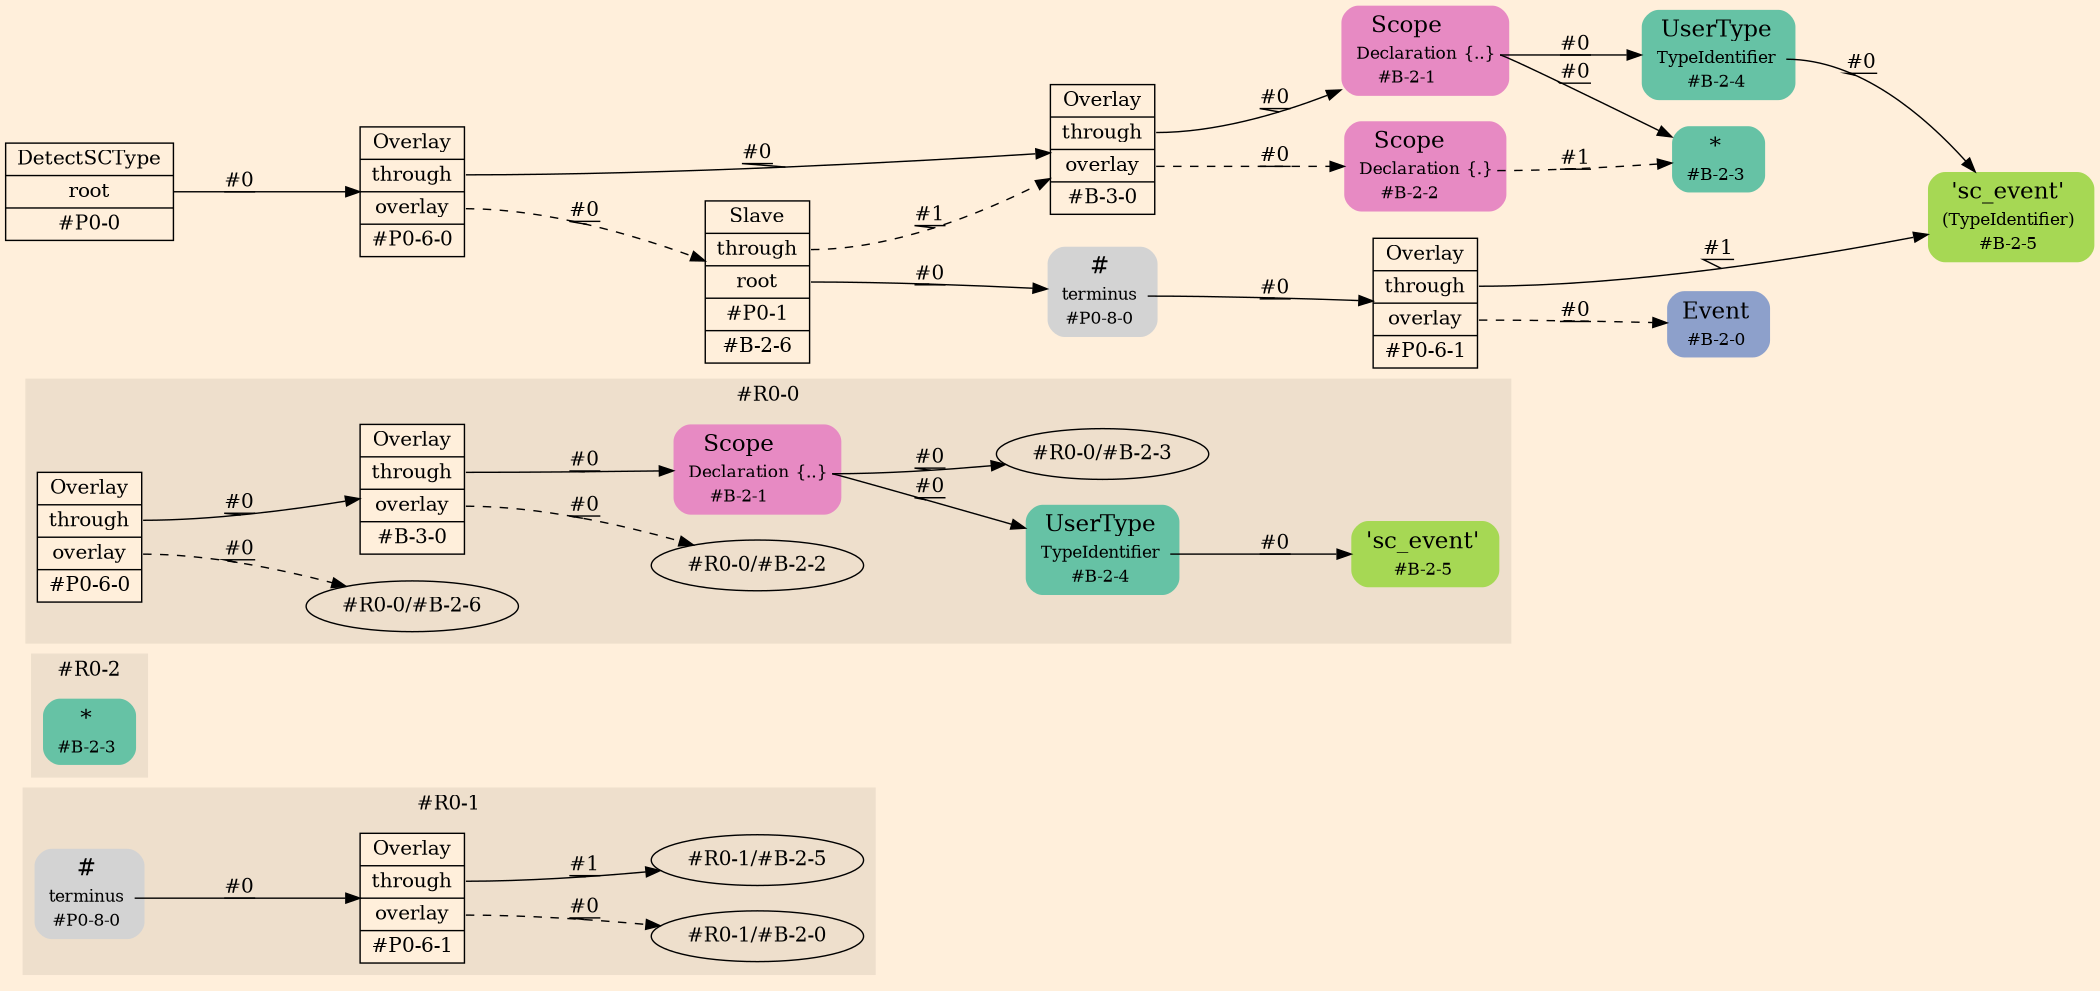 digraph Inferno {
graph [
rankdir = "LR"
ranksep = 1.0
size = "14,20"
bgcolor = antiquewhite1
];
node [
];
subgraph "cluster#R0-1" {
label = "#R0-1"
style = "filled"
color = antiquewhite2
"#R0-1/#P0-8-0" [
shape = "plaintext"
label = <<TABLE BORDER="0" CELLBORDER="0" CELLSPACING="0">
 <TR>
  <TD><FONT POINT-SIZE="16.0">#</FONT></TD>
  <TD></TD>
 </TR>
 <TR>
  <TD>terminus</TD>
  <TD PORT="port0"></TD>
 </TR>
 <TR>
  <TD>#P0-8-0</TD>
  <TD PORT="port1"></TD>
 </TR>
</TABLE>>
style = "rounded,filled"
fontsize = "12"
];
"#R0-1/#P0-6-1" [
shape = "record"
label = "<fixed> Overlay | <port0> through | <port1> overlay | <port2> #P0-6-1"
style = "filled"
fontsize = "14"
fillcolor = antiquewhite1
];
"#R0-1/#P0-8-0":port0 -> "#R0-1/#P0-6-1" [style="solid"
label = "#0"
decorate = true
];
"#R0-1/#P0-6-1":port0 -> "#R0-1/#B-2-5" [style="solid"
label = "#1"
decorate = true
];
"#R0-1/#P0-6-1":port1 -> "#R0-1/#B-2-0" [style="dashed"
label = "#0"
decorate = true
];
}
subgraph "cluster#R0-2" {
label = "#R0-2"
style = "filled"
color = antiquewhite2
"#R0-2/#B-2-3" [
shape = "plaintext"
fillcolor = "/set28/1"
label = <<TABLE BORDER="0" CELLBORDER="0" CELLSPACING="0">
 <TR>
  <TD><FONT POINT-SIZE="16.0">*</FONT></TD>
  <TD></TD>
 </TR>
 <TR>
  <TD>#B-2-3</TD>
  <TD PORT="port0"></TD>
 </TR>
</TABLE>>
style = "rounded,filled"
fontsize = "12"
];
}
subgraph "cluster#R0-0" {
label = "#R0-0"
style = "filled"
color = antiquewhite2
"#R0-0/#B-2-5" [
shape = "plaintext"
fillcolor = "/set28/5"
label = <<TABLE BORDER="0" CELLBORDER="0" CELLSPACING="0">
 <TR>
  <TD><FONT POINT-SIZE="16.0">'sc_event'</FONT></TD>
  <TD></TD>
 </TR>
 <TR>
  <TD>#B-2-5</TD>
  <TD PORT="port0"></TD>
 </TR>
</TABLE>>
style = "rounded,filled"
fontsize = "12"
];
"#R0-0/#B-2-1" [
shape = "plaintext"
fillcolor = "/set28/4"
label = <<TABLE BORDER="0" CELLBORDER="0" CELLSPACING="0">
 <TR>
  <TD><FONT POINT-SIZE="16.0">Scope</FONT></TD>
  <TD></TD>
 </TR>
 <TR>
  <TD>Declaration</TD>
  <TD PORT="port0">{..}</TD>
 </TR>
 <TR>
  <TD>#B-2-1</TD>
  <TD PORT="port1"></TD>
 </TR>
</TABLE>>
style = "rounded,filled"
fontsize = "12"
];
"#R0-0/#B-2-4" [
shape = "plaintext"
fillcolor = "/set28/1"
label = <<TABLE BORDER="0" CELLBORDER="0" CELLSPACING="0">
 <TR>
  <TD><FONT POINT-SIZE="16.0">UserType</FONT></TD>
  <TD></TD>
 </TR>
 <TR>
  <TD>TypeIdentifier</TD>
  <TD PORT="port0"></TD>
 </TR>
 <TR>
  <TD>#B-2-4</TD>
  <TD PORT="port1"></TD>
 </TR>
</TABLE>>
style = "rounded,filled"
fontsize = "12"
];
"#R0-0/#P0-6-0" [
shape = "record"
label = "<fixed> Overlay | <port0> through | <port1> overlay | <port2> #P0-6-0"
style = "filled"
fontsize = "14"
fillcolor = antiquewhite1
];
"#R0-0/#B-3-0" [
shape = "record"
label = "<fixed> Overlay | <port0> through | <port1> overlay | <port2> #B-3-0"
style = "filled"
fontsize = "14"
fillcolor = antiquewhite1
];
"#R0-0/#B-2-1":port0 -> "#R0-0/#B-2-3" [style="solid"
label = "#0"
decorate = true
];
"#R0-0/#B-2-1":port0 -> "#R0-0/#B-2-4" [style="solid"
label = "#0"
decorate = true
];
"#R0-0/#B-2-4":port0 -> "#R0-0/#B-2-5" [style="solid"
label = "#0"
decorate = true
];
"#R0-0/#P0-6-0":port0 -> "#R0-0/#B-3-0" [style="solid"
label = "#0"
decorate = true
];
"#R0-0/#P0-6-0":port1 -> "#R0-0/#B-2-6" [style="dashed"
label = "#0"
decorate = true
];
"#R0-0/#B-3-0":port0 -> "#R0-0/#B-2-1" [style="solid"
label = "#0"
decorate = true
];
"#R0-0/#B-3-0":port1 -> "#R0-0/#B-2-2" [style="dashed"
label = "#0"
decorate = true
];
}
"/CR#P0-0" [
shape = "record"
fillcolor = "transparent"
label = "<fixed> DetectSCType | <port0> root | <port1> #P0-0"
style = "filled"
fontsize = "14"
fillcolor = antiquewhite1
];
"/#P0-6-0" [
shape = "record"
label = "<fixed> Overlay | <port0> through | <port1> overlay | <port2> #P0-6-0"
style = "filled"
fontsize = "14"
fillcolor = antiquewhite1
];
"/#B-3-0" [
shape = "record"
label = "<fixed> Overlay | <port0> through | <port1> overlay | <port2> #B-3-0"
style = "filled"
fontsize = "14"
fillcolor = antiquewhite1
];
"/#B-2-1" [
shape = "plaintext"
fillcolor = "/set28/4"
label = <<TABLE BORDER="0" CELLBORDER="0" CELLSPACING="0">
 <TR>
  <TD><FONT POINT-SIZE="16.0">Scope</FONT></TD>
  <TD></TD>
 </TR>
 <TR>
  <TD>Declaration</TD>
  <TD PORT="port0">{..}</TD>
 </TR>
 <TR>
  <TD>#B-2-1</TD>
  <TD PORT="port1"></TD>
 </TR>
</TABLE>>
style = "rounded,filled"
fontsize = "12"
];
"/#B-2-3" [
shape = "plaintext"
fillcolor = "/set28/1"
label = <<TABLE BORDER="0" CELLBORDER="0" CELLSPACING="0">
 <TR>
  <TD><FONT POINT-SIZE="16.0">*</FONT></TD>
  <TD></TD>
 </TR>
 <TR>
  <TD>#B-2-3</TD>
  <TD PORT="port0"></TD>
 </TR>
</TABLE>>
style = "rounded,filled"
fontsize = "12"
];
"/#B-2-4" [
shape = "plaintext"
fillcolor = "/set28/1"
label = <<TABLE BORDER="0" CELLBORDER="0" CELLSPACING="0">
 <TR>
  <TD><FONT POINT-SIZE="16.0">UserType</FONT></TD>
  <TD></TD>
 </TR>
 <TR>
  <TD>TypeIdentifier</TD>
  <TD PORT="port0"></TD>
 </TR>
 <TR>
  <TD>#B-2-4</TD>
  <TD PORT="port1"></TD>
 </TR>
</TABLE>>
style = "rounded,filled"
fontsize = "12"
];
"/#B-2-5" [
shape = "plaintext"
fillcolor = "/set28/5"
label = <<TABLE BORDER="0" CELLBORDER="0" CELLSPACING="0">
 <TR>
  <TD><FONT POINT-SIZE="16.0">'sc_event'</FONT></TD>
  <TD></TD>
 </TR>
 <TR>
  <TD>(TypeIdentifier)</TD>
  <TD PORT="port0"></TD>
 </TR>
 <TR>
  <TD>#B-2-5</TD>
  <TD PORT="port1"></TD>
 </TR>
</TABLE>>
style = "rounded,filled"
fontsize = "12"
];
"/#B-2-2" [
shape = "plaintext"
fillcolor = "/set28/4"
label = <<TABLE BORDER="0" CELLBORDER="0" CELLSPACING="0">
 <TR>
  <TD><FONT POINT-SIZE="16.0">Scope</FONT></TD>
  <TD></TD>
 </TR>
 <TR>
  <TD>Declaration</TD>
  <TD PORT="port0">{.}</TD>
 </TR>
 <TR>
  <TD>#B-2-2</TD>
  <TD PORT="port1"></TD>
 </TR>
</TABLE>>
style = "rounded,filled"
fontsize = "12"
];
"/#B-2-6" [
shape = "record"
label = "<fixed> Slave | <port0> through | <port1> root | <port2> #P0-1 | <port3> #B-2-6"
style = "filled"
fontsize = "14"
fillcolor = antiquewhite1
];
"/#P0-8-0" [
shape = "plaintext"
label = <<TABLE BORDER="0" CELLBORDER="0" CELLSPACING="0">
 <TR>
  <TD><FONT POINT-SIZE="16.0">#</FONT></TD>
  <TD></TD>
 </TR>
 <TR>
  <TD>terminus</TD>
  <TD PORT="port0"></TD>
 </TR>
 <TR>
  <TD>#P0-8-0</TD>
  <TD PORT="port1"></TD>
 </TR>
</TABLE>>
style = "rounded,filled"
fontsize = "12"
];
"/#P0-6-1" [
shape = "record"
label = "<fixed> Overlay | <port0> through | <port1> overlay | <port2> #P0-6-1"
style = "filled"
fontsize = "14"
fillcolor = antiquewhite1
];
"/#B-2-0" [
shape = "plaintext"
fillcolor = "/set28/3"
label = <<TABLE BORDER="0" CELLBORDER="0" CELLSPACING="0">
 <TR>
  <TD><FONT POINT-SIZE="16.0">Event</FONT></TD>
  <TD></TD>
 </TR>
 <TR>
  <TD>#B-2-0</TD>
  <TD PORT="port0"></TD>
 </TR>
</TABLE>>
style = "rounded,filled"
fontsize = "12"
];
"/CR#P0-0":port0 -> "/#P0-6-0" [style="solid"
label = "#0"
decorate = true
];
"/#P0-6-0":port0 -> "/#B-3-0" [style="solid"
label = "#0"
decorate = true
];
"/#P0-6-0":port1 -> "/#B-2-6" [style="dashed"
label = "#0"
decorate = true
];
"/#B-3-0":port0 -> "/#B-2-1" [style="solid"
label = "#0"
decorate = true
];
"/#B-3-0":port1 -> "/#B-2-2" [style="dashed"
label = "#0"
decorate = true
];
"/#B-2-1":port0 -> "/#B-2-3" [style="solid"
label = "#0"
decorate = true
];
"/#B-2-1":port0 -> "/#B-2-4" [style="solid"
label = "#0"
decorate = true
];
"/#B-2-4":port0 -> "/#B-2-5" [style="solid"
label = "#0"
decorate = true
];
"/#B-2-2":port0 -> "/#B-2-3" [style="dashed"
label = "#1"
decorate = true
];
"/#B-2-6":port0 -> "/#B-3-0" [style="dashed"
label = "#1"
decorate = true
];
"/#B-2-6":port1 -> "/#P0-8-0" [style="solid"
label = "#0"
decorate = true
];
"/#P0-8-0":port0 -> "/#P0-6-1" [style="solid"
label = "#0"
decorate = true
];
"/#P0-6-1":port0 -> "/#B-2-5" [style="solid"
label = "#1"
decorate = true
];
"/#P0-6-1":port1 -> "/#B-2-0" [style="dashed"
label = "#0"
decorate = true
];
}
